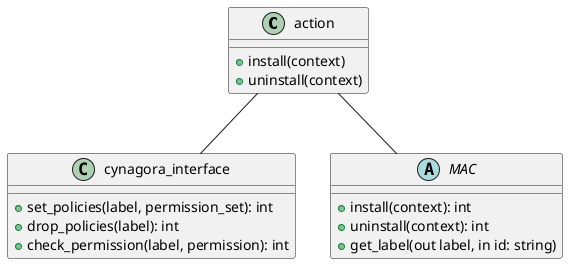 @startuml

class action {
  + install(context)
  + uninstall(context)
}

class cynagora_interface {
  + set_policies(label, permission_set): int
  + drop_policies(label): int
  + check_permission(label, permission): int
}

abstract class MAC {

  + install(context): int
  + uninstall(context): int
  + get_label(out label, in id: string)

}

action -- cynagora_interface
action -- MAC

@enduml
